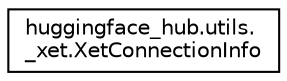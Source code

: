 digraph "Graphical Class Hierarchy"
{
 // LATEX_PDF_SIZE
  edge [fontname="Helvetica",fontsize="10",labelfontname="Helvetica",labelfontsize="10"];
  node [fontname="Helvetica",fontsize="10",shape=record];
  rankdir="LR";
  Node0 [label="huggingface_hub.utils.\l_xet.XetConnectionInfo",height=0.2,width=0.4,color="black", fillcolor="white", style="filled",URL="$classhuggingface__hub_1_1utils_1_1__xet_1_1XetConnectionInfo.html",tooltip=" "];
}
